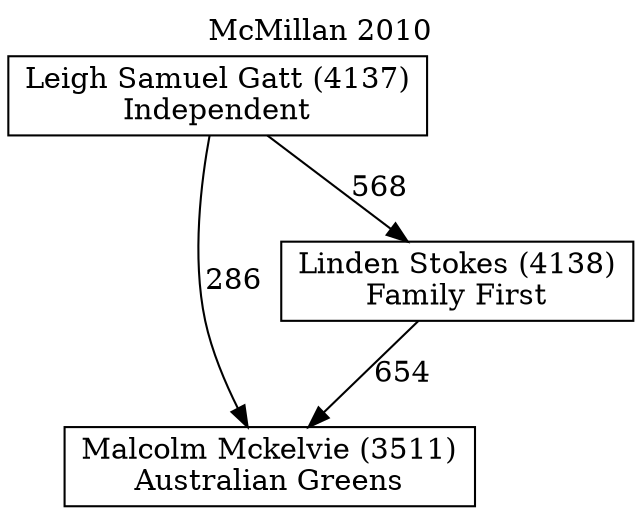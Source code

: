 // House preference flow
digraph "Malcolm Mckelvie (3511)_McMillan_2010" {
	graph [label="McMillan 2010" labelloc=t mclimit=10]
	node [shape=box]
	"Malcolm Mckelvie (3511)" [label="Malcolm Mckelvie (3511)
Australian Greens"]
	"Linden Stokes (4138)" [label="Linden Stokes (4138)
Family First"]
	"Leigh Samuel Gatt (4137)" [label="Leigh Samuel Gatt (4137)
Independent"]
	"Malcolm Mckelvie (3511)" [label="Malcolm Mckelvie (3511)
Australian Greens"]
	"Leigh Samuel Gatt (4137)" [label="Leigh Samuel Gatt (4137)
Independent"]
	"Leigh Samuel Gatt (4137)" [label="Leigh Samuel Gatt (4137)
Independent"]
	"Linden Stokes (4138)" [label="Linden Stokes (4138)
Family First"]
	"Leigh Samuel Gatt (4137)" [label="Leigh Samuel Gatt (4137)
Independent"]
	"Leigh Samuel Gatt (4137)" [label="Leigh Samuel Gatt (4137)
Independent"]
	"Linden Stokes (4138)" -> "Malcolm Mckelvie (3511)" [label=654]
	"Leigh Samuel Gatt (4137)" -> "Linden Stokes (4138)" [label=568]
	"Leigh Samuel Gatt (4137)" -> "Malcolm Mckelvie (3511)" [label=286]
}

